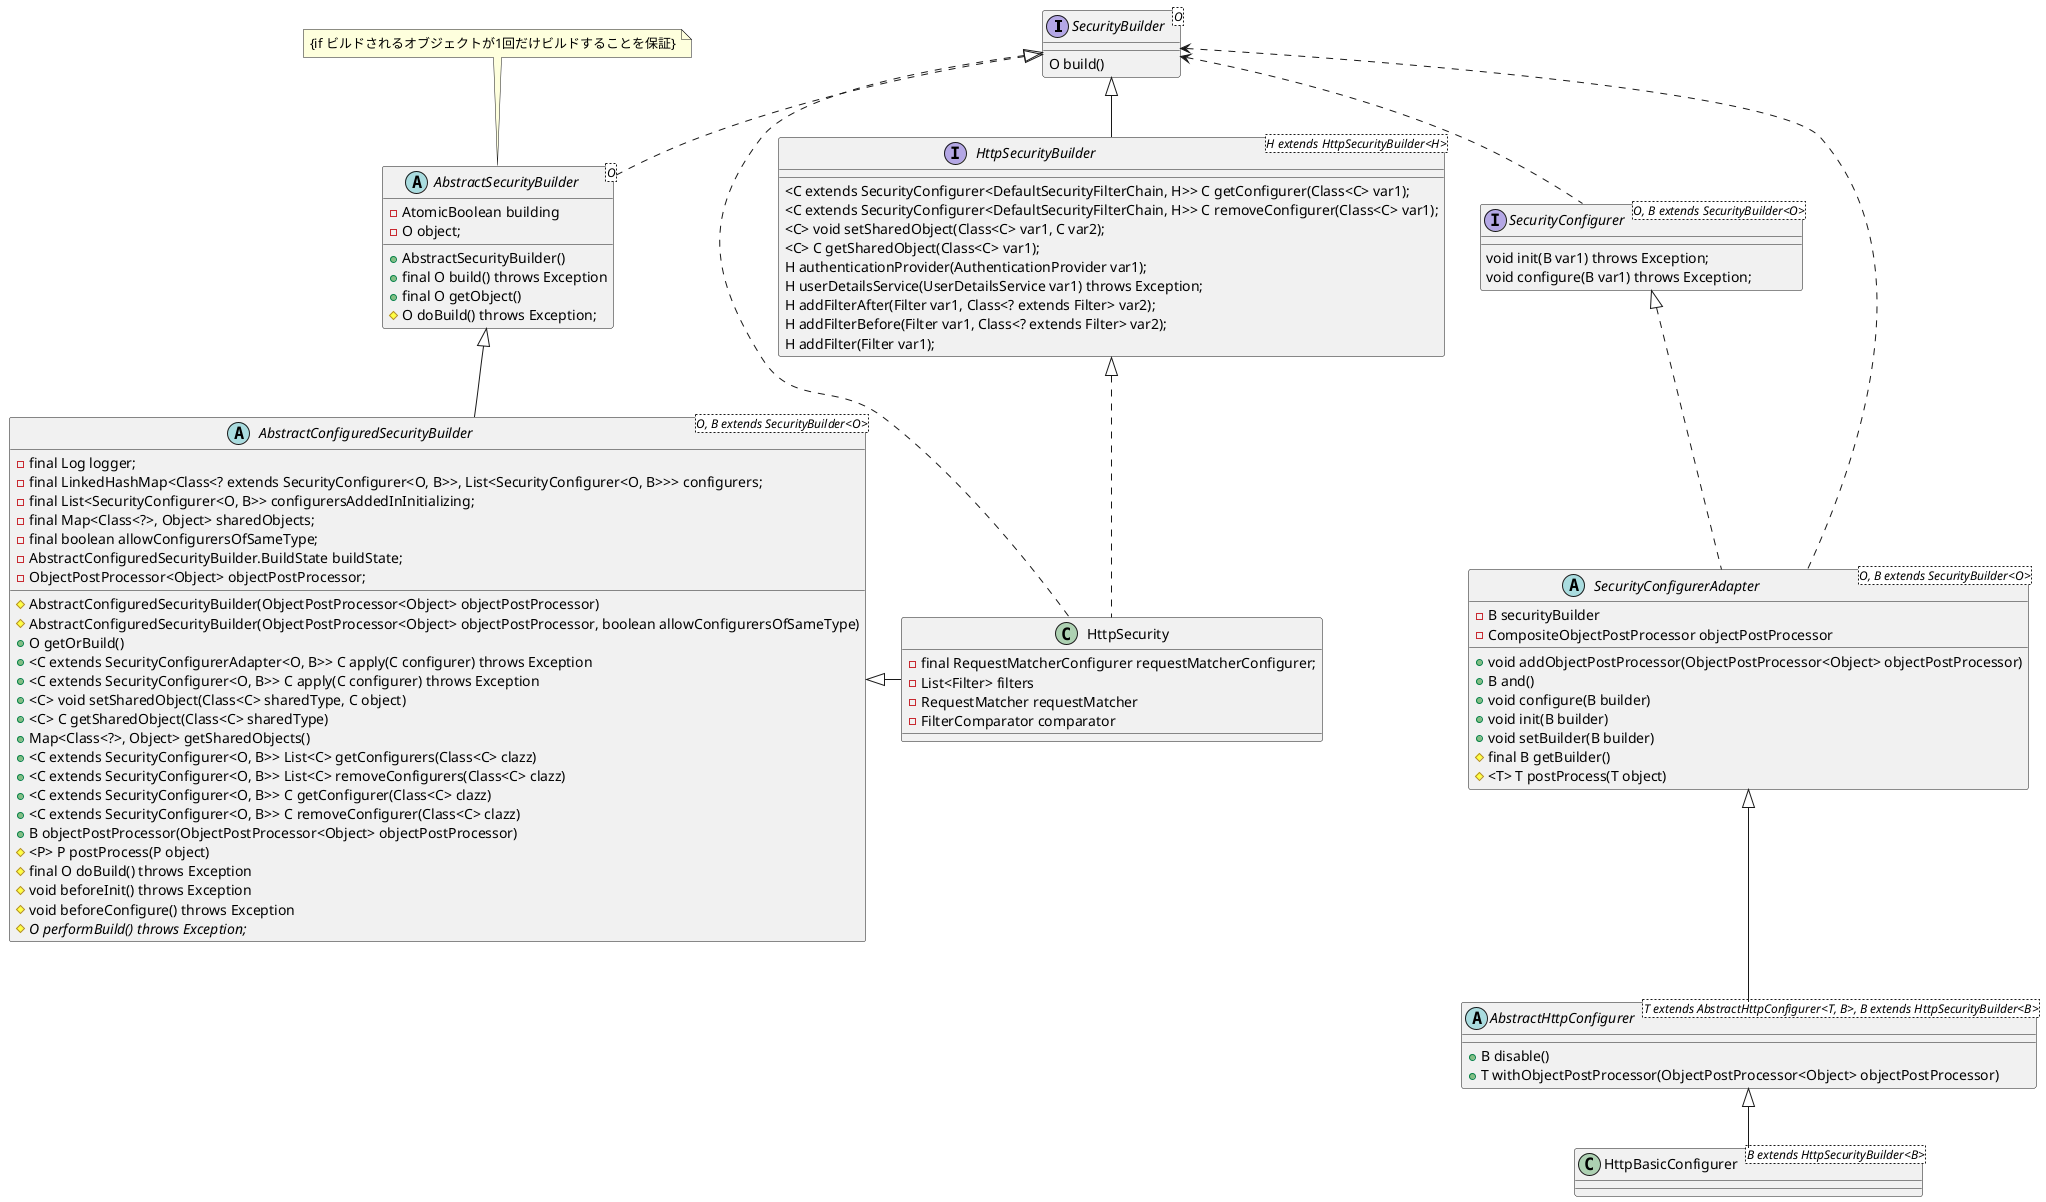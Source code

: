 @startuml

interface SecurityBuilder<O> {
  O build()
}
interface HttpSecurityBuilder<H extends HttpSecurityBuilder<H>> {
  <C extends SecurityConfigurer<DefaultSecurityFilterChain, H>> C getConfigurer(Class<C> var1);
  <C extends SecurityConfigurer<DefaultSecurityFilterChain, H>> C removeConfigurer(Class<C> var1);
  <C> void setSharedObject(Class<C> var1, C var2);
  <C> C getSharedObject(Class<C> var1);
  H authenticationProvider(AuthenticationProvider var1);
  H userDetailsService(UserDetailsService var1) throws Exception;
  H addFilterAfter(Filter var1, Class<? extends Filter> var2);
  H addFilterBefore(Filter var1, Class<? extends Filter> var2);
  H addFilter(Filter var1);
}

interface SecurityConfigurer<O, B extends SecurityBuilder<O>>{
  void init(B var1) throws Exception;
  void configure(B var1) throws Exception;
}

abstract AbstractSecurityBuilder<O> {
  - AtomicBoolean building
  - O object;
  + AbstractSecurityBuilder()
  + final O build() throws Exception
  + final O getObject()
  # O doBuild() throws Exception;
}
abstract AbstractConfiguredSecurityBuilder<O, B extends SecurityBuilder<O>> {
  - final Log logger;
  - final LinkedHashMap<Class<? extends SecurityConfigurer<O, B>>, List<SecurityConfigurer<O, B>>> configurers;
  - final List<SecurityConfigurer<O, B>> configurersAddedInInitializing;
  - final Map<Class<?>, Object> sharedObjects;
  - final boolean allowConfigurersOfSameType;
  - AbstractConfiguredSecurityBuilder.BuildState buildState;
  - ObjectPostProcessor<Object> objectPostProcessor;

  # AbstractConfiguredSecurityBuilder(ObjectPostProcessor<Object> objectPostProcessor)
  # AbstractConfiguredSecurityBuilder(ObjectPostProcessor<Object> objectPostProcessor, boolean allowConfigurersOfSameType)
  + O getOrBuild()
  + <C extends SecurityConfigurerAdapter<O, B>> C apply(C configurer) throws Exception
  + <C extends SecurityConfigurer<O, B>> C apply(C configurer) throws Exception
  + <C> void setSharedObject(Class<C> sharedType, C object)
  + <C> C getSharedObject(Class<C> sharedType)
  + Map<Class<?>, Object> getSharedObjects()
  + <C extends SecurityConfigurer<O, B>> List<C> getConfigurers(Class<C> clazz)
  + <C extends SecurityConfigurer<O, B>> List<C> removeConfigurers(Class<C> clazz)
  + <C extends SecurityConfigurer<O, B>> C getConfigurer(Class<C> clazz)
  + <C extends SecurityConfigurer<O, B>> C removeConfigurer(Class<C> clazz)
  + B objectPostProcessor(ObjectPostProcessor<Object> objectPostProcessor)
  # <P> P postProcess(P object)
  # final O doBuild() throws Exception
  # void beforeInit() throws Exception
  # void beforeConfigure() throws Exception
  # {abstract} O performBuild() throws Exception;
}

abstract SecurityConfigurerAdapter<O, B extends SecurityBuilder<O>> {
  - B securityBuilder
  - CompositeObjectPostProcessor objectPostProcessor

	+ void addObjectPostProcessor(ObjectPostProcessor<Object> objectPostProcessor)
  + B and()
  + void configure(B builder)
  + void init(B builder)
  + void setBuilder(B builder)
  # final B getBuilder()
  # <T> T postProcess(T object)
}

class HttpSecurity {
	- final RequestMatcherConfigurer requestMatcherConfigurer;
	- List<Filter> filters
	- RequestMatcher requestMatcher
	- FilterComparator comparator


}

abstract AbstractHttpConfigurer<T extends AbstractHttpConfigurer<T, B>, B extends HttpSecurityBuilder<B>>{
  + B disable()
  + T withObjectPostProcessor(ObjectPostProcessor<Object> objectPostProcessor)
}

class HttpBasicConfigurer<B extends HttpSecurityBuilder<B>> {
}


SecurityBuilder <|.. HttpSecurity
SecurityBuilder <|.. AbstractSecurityBuilder
SecurityBuilder <|- HttpSecurityBuilder
HttpSecurityBuilder <|.. HttpSecurity
AbstractSecurityBuilder <|-- AbstractConfiguredSecurityBuilder
AbstractConfiguredSecurityBuilder <|- HttpSecurity

SecurityConfigurer <|.. SecurityConfigurerAdapter
SecurityConfigurerAdapter <|-- AbstractHttpConfigurer
AbstractHttpConfigurer <|-- HttpBasicConfigurer

SecurityBuilder <.. SecurityConfigurer
SecurityBuilder <.. SecurityConfigurerAdapter


note top of AbstractSecurityBuilder
     {if ビルドされるオブジェクトが1回だけビルドすることを保証}
end note
@enduml
